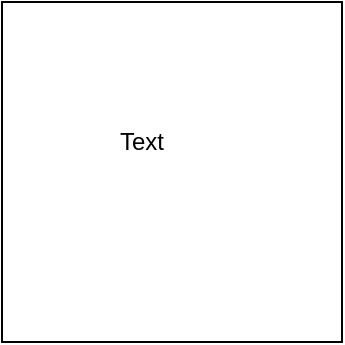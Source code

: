 <mxfile version="14.4.6" type="github">
  <diagram id="l3yMzkT8JcaRYKa13_PY" name="Page-1">
    <mxGraphModel dx="1038" dy="580" grid="1" gridSize="10" guides="1" tooltips="1" connect="1" arrows="1" fold="1" page="1" pageScale="1" pageWidth="850" pageHeight="1100" math="0" shadow="0">
      <root>
        <mxCell id="0" />
        <mxCell id="1" parent="0" />
        <mxCell id="zaJGypbEGQ2qXzUvLKbK-1" value="" style="whiteSpace=wrap;html=1;aspect=fixed;" vertex="1" parent="1">
          <mxGeometry x="40" y="80" width="170" height="170" as="geometry" />
        </mxCell>
        <mxCell id="zaJGypbEGQ2qXzUvLKbK-2" value="Text" style="text;html=1;strokeColor=none;fillColor=none;align=center;verticalAlign=middle;whiteSpace=wrap;rounded=0;" vertex="1" parent="1">
          <mxGeometry x="90" y="100" width="40" height="100" as="geometry" />
        </mxCell>
      </root>
    </mxGraphModel>
  </diagram>
</mxfile>
